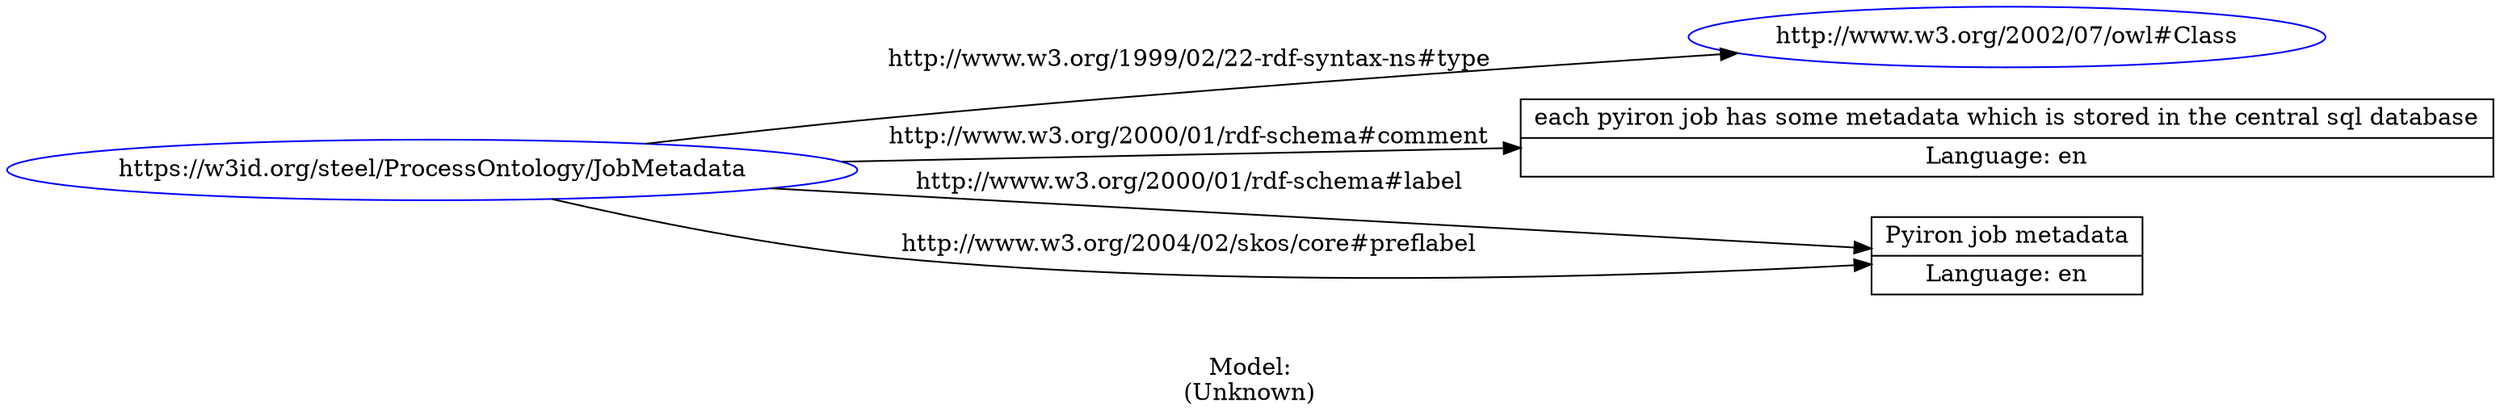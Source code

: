 digraph {
	rankdir = LR;
	charset="utf-8";

	"Rhttps://w3id.org/steel/ProcessOntology/JobMetadata" -> "Rhttp://www.w3.org/2002/07/owl#Class" [ label="http://www.w3.org/1999/02/22-rdf-syntax-ns#type" ];
	"Rhttps://w3id.org/steel/ProcessOntology/JobMetadata" -> "Leach pyiron job has some metadata which is stored in the central sql database|Language: en" [ label="http://www.w3.org/2000/01/rdf-schema#comment" ];
	"Rhttps://w3id.org/steel/ProcessOntology/JobMetadata" -> "LPyiron job metadata|Language: en" [ label="http://www.w3.org/2000/01/rdf-schema#label" ];
	"Rhttps://w3id.org/steel/ProcessOntology/JobMetadata" -> "LPyiron job metadata|Language: en" [ label="http://www.w3.org/2004/02/skos/core#preflabel" ];

	// Resources
	"Rhttps://w3id.org/steel/ProcessOntology/JobMetadata" [ label="https://w3id.org/steel/ProcessOntology/JobMetadata", shape = ellipse, color = blue ];
	"Rhttp://www.w3.org/2002/07/owl#Class" [ label="http://www.w3.org/2002/07/owl#Class", shape = ellipse, color = blue ];

	// Anonymous nodes

	// Literals
	"Leach pyiron job has some metadata which is stored in the central sql database|Language: en" [ label="each pyiron job has some metadata which is stored in the central sql database|Language: en", shape = record ];
	"LPyiron job metadata|Language: en" [ label="Pyiron job metadata|Language: en", shape = record ];

	label="\n\nModel:\n(Unknown)";
}
